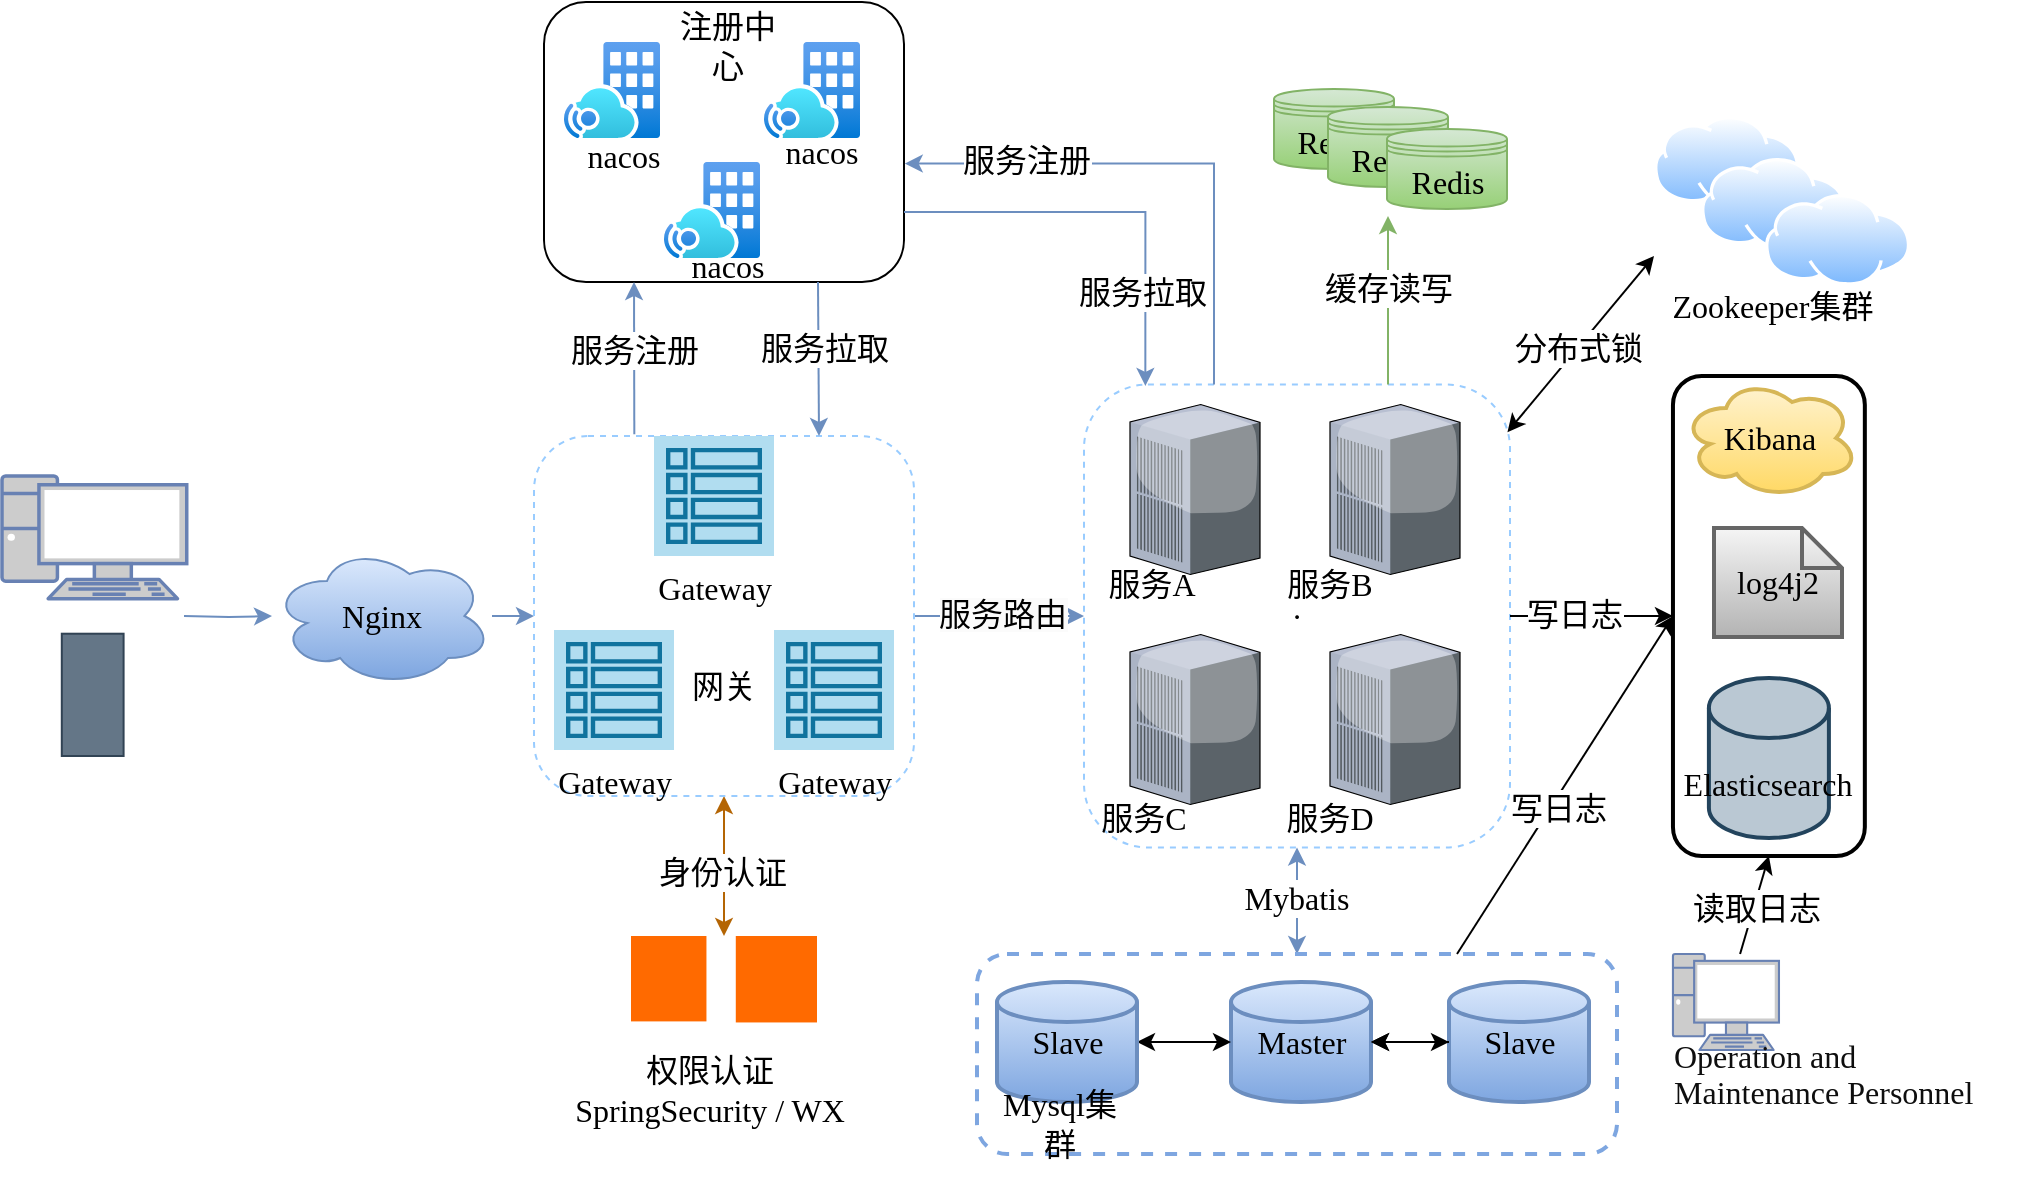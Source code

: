 <mxfile version="26.1.0">
  <diagram name="第 1 页" id="3Fu6Cyum_ohwxmZfArsV">
    <mxGraphModel dx="1237" dy="1793" grid="1" gridSize="10" guides="1" tooltips="1" connect="1" arrows="1" fold="1" page="1" pageScale="1" pageWidth="827" pageHeight="1169" math="0" shadow="0">
      <root>
        <mxCell id="0" />
        <mxCell id="1" parent="0" />
        <mxCell id="ql2Fjk31QtfPR9bqJzKU-95" style="edgeStyle=orthogonalEdgeStyle;rounded=0;orthogonalLoop=1;jettySize=auto;html=1;fillColor=#dae8fc;gradientColor=#7ea6e0;strokeColor=#6c8ebf;fontFamily=宋体;fontStyle=0;fontSize=16;" parent="1" target="ql2Fjk31QtfPR9bqJzKU-9" edge="1">
          <mxGeometry relative="1" as="geometry">
            <mxPoint x="315" y="160" as="sourcePoint" />
          </mxGeometry>
        </mxCell>
        <mxCell id="ql2Fjk31QtfPR9bqJzKU-96" style="edgeStyle=orthogonalEdgeStyle;rounded=0;orthogonalLoop=1;jettySize=auto;html=1;entryX=0;entryY=0.5;entryDx=0;entryDy=0;fillColor=#dae8fc;gradientColor=#7ea6e0;strokeColor=#6c8ebf;fontFamily=宋体;fontStyle=0;fontSize=16;" parent="1" source="ql2Fjk31QtfPR9bqJzKU-9" target="ql2Fjk31QtfPR9bqJzKU-11" edge="1">
          <mxGeometry relative="1" as="geometry" />
        </mxCell>
        <mxCell id="ql2Fjk31QtfPR9bqJzKU-9" value="Nginx" style="ellipse;shape=cloud;whiteSpace=wrap;html=1;fillColor=#dae8fc;strokeColor=#6c8ebf;gradientColor=#7ea6e0;fontFamily=Times New Roman;fontStyle=0;fontSize=16;" parent="1" vertex="1">
          <mxGeometry x="359" y="125" width="110" height="70" as="geometry" />
        </mxCell>
        <mxCell id="ql2Fjk31QtfPR9bqJzKU-20" style="rounded=0;orthogonalLoop=1;jettySize=auto;html=1;startArrow=classic;startFill=1;fillColor=#fad7ac;strokeColor=#b46504;fontFamily=宋体;fontStyle=0;fontSize=16;" parent="1" source="ql2Fjk31QtfPR9bqJzKU-11" edge="1">
          <mxGeometry relative="1" as="geometry">
            <mxPoint x="585" y="320" as="targetPoint" />
          </mxGeometry>
        </mxCell>
        <mxCell id="ql2Fjk31QtfPR9bqJzKU-100" value="身份认证" style="edgeLabel;html=1;align=center;verticalAlign=middle;resizable=0;points=[];fontFamily=宋体;fontStyle=0;fontSize=16;" parent="ql2Fjk31QtfPR9bqJzKU-20" vertex="1" connectable="0">
          <mxGeometry x="0.092" y="-1" relative="1" as="geometry">
            <mxPoint as="offset" />
          </mxGeometry>
        </mxCell>
        <mxCell id="ql2Fjk31QtfPR9bqJzKU-22" style="edgeStyle=orthogonalEdgeStyle;rounded=0;orthogonalLoop=1;jettySize=auto;html=1;entryX=0;entryY=0.5;entryDx=0;entryDy=0;fillColor=#dae8fc;gradientColor=#7ea6e0;strokeColor=#6c8ebf;fontFamily=宋体;fontStyle=0;fontSize=16;" parent="1" source="ql2Fjk31QtfPR9bqJzKU-11" target="ql2Fjk31QtfPR9bqJzKU-21" edge="1">
          <mxGeometry relative="1" as="geometry" />
        </mxCell>
        <mxCell id="ql2Fjk31QtfPR9bqJzKU-104" value="&lt;span style=&quot;background-color: rgb(251, 251, 251);&quot;&gt;服务路由&lt;/span&gt;" style="edgeLabel;html=1;align=center;verticalAlign=middle;resizable=0;points=[];fontFamily=宋体;fontStyle=0;fontSize=16;" parent="ql2Fjk31QtfPR9bqJzKU-22" vertex="1" connectable="0">
          <mxGeometry x="-0.244" y="1" relative="1" as="geometry">
            <mxPoint x="12" as="offset" />
          </mxGeometry>
        </mxCell>
        <mxCell id="ql2Fjk31QtfPR9bqJzKU-12" value="" style="group;fontFamily=宋体;fontStyle=0;fontSize=16;" parent="1" vertex="1" connectable="0">
          <mxGeometry x="224" y="90" width="92.37" height="140" as="geometry" />
        </mxCell>
        <mxCell id="ql2Fjk31QtfPR9bqJzKU-4" value="" style="fontColor=#0066CC;verticalAlign=top;verticalLabelPosition=bottom;labelPosition=center;align=center;html=1;outlineConnect=0;fillColor=#CCCCCC;strokeColor=#6881B3;gradientColor=none;gradientDirection=north;strokeWidth=2;shape=mxgraph.networks.pc;fontFamily=宋体;fontStyle=0;fontSize=16;" parent="ql2Fjk31QtfPR9bqJzKU-12" vertex="1">
          <mxGeometry width="92.37" height="61.33" as="geometry" />
        </mxCell>
        <mxCell id="ql2Fjk31QtfPR9bqJzKU-5" value="" style="sketch=0;verticalLabelPosition=bottom;sketch=0;aspect=fixed;html=1;verticalAlign=top;strokeColor=#314354;fillColor=#647687;align=center;outlineConnect=0;pointerEvents=1;shape=mxgraph.citrix2.mobile;fontColor=#ffffff;fontFamily=宋体;fontStyle=0;fontSize=16;" parent="ql2Fjk31QtfPR9bqJzKU-12" vertex="1">
          <mxGeometry x="29.9" y="78.853" width="30.893" height="61.147" as="geometry" />
        </mxCell>
        <mxCell id="ql2Fjk31QtfPR9bqJzKU-18" value="" style="group;fontFamily=宋体;fontStyle=0;fontSize=16;" parent="1" vertex="1" connectable="0">
          <mxGeometry x="538.5" y="320" width="150" height="121" as="geometry" />
        </mxCell>
        <mxCell id="ql2Fjk31QtfPR9bqJzKU-15" value="" style="points=[];aspect=fixed;html=1;align=center;shadow=0;dashed=0;fillColor=#FF6A00;strokeColor=none;shape=mxgraph.alibaba_cloud.cloud_security_center;fontFamily=宋体;fontStyle=0;fontSize=16;" parent="ql2Fjk31QtfPR9bqJzKU-18" vertex="1">
          <mxGeometry width="37.724" height="42.701" as="geometry" />
        </mxCell>
        <mxCell id="ql2Fjk31QtfPR9bqJzKU-16" value="" style="points=[];aspect=fixed;html=1;align=center;shadow=0;dashed=0;fillColor=#FF6A00;strokeColor=none;shape=mxgraph.alibaba_cloud.hsm_hardware_security_module;fontFamily=宋体;fontStyle=0;fontSize=16;" parent="ql2Fjk31QtfPR9bqJzKU-18" vertex="1">
          <mxGeometry x="52.394" width="40.606" height="43.225" as="geometry" />
        </mxCell>
        <mxCell id="ql2Fjk31QtfPR9bqJzKU-78" value="&lt;font&gt;权限认证&lt;/font&gt;&lt;div&gt;&lt;font face=&quot;Times New Roman&quot;&gt;SpringSecurity / WX&lt;/font&gt;&lt;/div&gt;" style="text;html=1;align=center;verticalAlign=middle;whiteSpace=wrap;rounded=0;fontFamily=宋体;fontStyle=0;fontSize=16;" parent="ql2Fjk31QtfPR9bqJzKU-18" vertex="1">
          <mxGeometry x="-38.5" y="60" width="155.57" height="34.5" as="geometry" />
        </mxCell>
        <mxCell id="ql2Fjk31QtfPR9bqJzKU-63" value="" style="group;fontFamily=宋体;fontStyle=0;fontSize=16;" parent="1" vertex="1" connectable="0">
          <mxGeometry x="490" y="70" width="190" height="180" as="geometry" />
        </mxCell>
        <mxCell id="ql2Fjk31QtfPR9bqJzKU-11" value="" style="rounded=1;whiteSpace=wrap;html=1;dashed=1;strokeColor=#99CCFF;fontFamily=宋体;fontStyle=0;fontSize=16;" parent="ql2Fjk31QtfPR9bqJzKU-63" vertex="1">
          <mxGeometry width="190" height="180" as="geometry" />
        </mxCell>
        <mxCell id="ql2Fjk31QtfPR9bqJzKU-54" value="&lt;font face=&quot;Times New Roman&quot;&gt;Gateway&lt;/font&gt;" style="sketch=0;outlineConnect=0;strokeColor=#10739e;fillColor=#b1ddf0;dashed=0;verticalLabelPosition=bottom;verticalAlign=top;align=center;html=1;fontSize=16;fontStyle=0;aspect=fixed;shape=mxgraph.aws4.resourceIcon;resIcon=mxgraph.aws4.table;fontFamily=宋体;" parent="ql2Fjk31QtfPR9bqJzKU-63" vertex="1">
          <mxGeometry x="60" width="60" height="60" as="geometry" />
        </mxCell>
        <mxCell id="ql2Fjk31QtfPR9bqJzKU-56" value="&lt;font face=&quot;Times New Roman&quot;&gt;Gateway&lt;/font&gt;" style="sketch=0;outlineConnect=0;strokeColor=#10739e;fillColor=#b1ddf0;dashed=0;verticalLabelPosition=bottom;verticalAlign=top;align=center;html=1;fontSize=16;fontStyle=0;aspect=fixed;shape=mxgraph.aws4.resourceIcon;resIcon=mxgraph.aws4.table;fontFamily=宋体;" parent="ql2Fjk31QtfPR9bqJzKU-63" vertex="1">
          <mxGeometry x="120" y="97" width="60" height="60" as="geometry" />
        </mxCell>
        <mxCell id="ql2Fjk31QtfPR9bqJzKU-57" value="&lt;font face=&quot;Times New Roman&quot;&gt;Gateway&lt;/font&gt;" style="sketch=0;outlineConnect=0;strokeColor=#10739e;fillColor=#b1ddf0;dashed=0;verticalLabelPosition=bottom;verticalAlign=top;align=center;html=1;fontSize=16;fontStyle=0;aspect=fixed;shape=mxgraph.aws4.resourceIcon;resIcon=mxgraph.aws4.table;fontFamily=宋体;" parent="ql2Fjk31QtfPR9bqJzKU-63" vertex="1">
          <mxGeometry x="10" y="97" width="60" height="60" as="geometry" />
        </mxCell>
        <mxCell id="ql2Fjk31QtfPR9bqJzKU-89" value="网关" style="text;html=1;align=center;verticalAlign=middle;whiteSpace=wrap;rounded=0;fontFamily=宋体;fontStyle=0;fontSize=16;" parent="ql2Fjk31QtfPR9bqJzKU-63" vertex="1">
          <mxGeometry x="65" y="110" width="60" height="30" as="geometry" />
        </mxCell>
        <mxCell id="ql2Fjk31QtfPR9bqJzKU-67" value="" style="group;fontFamily=宋体;fontStyle=0;fontSize=16;" parent="1" vertex="1" connectable="0">
          <mxGeometry x="495" y="-147" width="180" height="147" as="geometry" />
        </mxCell>
        <mxCell id="ql2Fjk31QtfPR9bqJzKU-13" value="" style="rounded=1;whiteSpace=wrap;html=1;fontFamily=宋体;fontStyle=0;fontSize=16;" parent="ql2Fjk31QtfPR9bqJzKU-67" vertex="1">
          <mxGeometry width="180" height="140" as="geometry" />
        </mxCell>
        <mxCell id="ql2Fjk31QtfPR9bqJzKU-58" value="" style="image;aspect=fixed;html=1;points=[];align=center;fontSize=16;image=img/lib/azure2/hybrid_multicloud/Azure_Operator_Nexus.svg;fontFamily=宋体;fontStyle=0" parent="ql2Fjk31QtfPR9bqJzKU-67" vertex="1">
          <mxGeometry x="10" y="20" width="48" height="48" as="geometry" />
        </mxCell>
        <mxCell id="ql2Fjk31QtfPR9bqJzKU-61" value="" style="image;aspect=fixed;html=1;points=[];align=center;fontSize=16;image=img/lib/azure2/hybrid_multicloud/Azure_Operator_Nexus.svg;fontFamily=宋体;fontStyle=0" parent="ql2Fjk31QtfPR9bqJzKU-67" vertex="1">
          <mxGeometry x="60" y="80" width="48" height="48" as="geometry" />
        </mxCell>
        <mxCell id="ql2Fjk31QtfPR9bqJzKU-62" value="" style="image;aspect=fixed;html=1;points=[];align=center;fontSize=16;image=img/lib/azure2/hybrid_multicloud/Azure_Operator_Nexus.svg;fontFamily=宋体;fontStyle=0" parent="ql2Fjk31QtfPR9bqJzKU-67" vertex="1">
          <mxGeometry x="110" y="20" width="48" height="48" as="geometry" />
        </mxCell>
        <mxCell id="ql2Fjk31QtfPR9bqJzKU-64" value="nacos" style="text;html=1;align=center;verticalAlign=middle;whiteSpace=wrap;rounded=0;fontFamily=Times New Roman;fontStyle=0;fontSize=16;" parent="ql2Fjk31QtfPR9bqJzKU-67" vertex="1">
          <mxGeometry x="10" y="60" width="60" height="34" as="geometry" />
        </mxCell>
        <mxCell id="ql2Fjk31QtfPR9bqJzKU-65" value="nacos" style="text;html=1;align=center;verticalAlign=middle;whiteSpace=wrap;rounded=0;fontFamily=Times New Roman;fontStyle=0;fontSize=16;" parent="ql2Fjk31QtfPR9bqJzKU-67" vertex="1">
          <mxGeometry x="109" y="60" width="60" height="30" as="geometry" />
        </mxCell>
        <mxCell id="ql2Fjk31QtfPR9bqJzKU-66" value="nacos" style="text;html=1;align=center;verticalAlign=middle;whiteSpace=wrap;rounded=0;fontFamily=宋体;fontStyle=0;fontSize=16;" parent="ql2Fjk31QtfPR9bqJzKU-67" vertex="1">
          <mxGeometry x="62" y="117" width="60" height="30" as="geometry" />
        </mxCell>
        <mxCell id="ql2Fjk31QtfPR9bqJzKU-79" value="&lt;font&gt;注册中心&lt;/font&gt;" style="text;html=1;align=center;verticalAlign=middle;whiteSpace=wrap;rounded=0;fontFamily=宋体;fontStyle=0;fontSize=16;" parent="ql2Fjk31QtfPR9bqJzKU-67" vertex="1">
          <mxGeometry x="62" y="7" width="60" height="30" as="geometry" />
        </mxCell>
        <mxCell id="ql2Fjk31QtfPR9bqJzKU-94" value="" style="group;fontFamily=宋体;fontStyle=0;fontSize=16;" parent="1" vertex="1" connectable="0">
          <mxGeometry x="765" y="44.25" width="213" height="231.5" as="geometry" />
        </mxCell>
        <mxCell id="ql2Fjk31QtfPR9bqJzKU-21" value="·" style="rounded=1;whiteSpace=wrap;html=1;dashed=1;strokeColor=#99CCFF;fontFamily=宋体;fontStyle=0;fontSize=16;" parent="ql2Fjk31QtfPR9bqJzKU-94" vertex="1">
          <mxGeometry width="213" height="231.5" as="geometry" />
        </mxCell>
        <mxCell id="ql2Fjk31QtfPR9bqJzKU-73" value="" style="verticalLabelPosition=bottom;sketch=0;aspect=fixed;html=1;verticalAlign=top;strokeColor=none;align=center;outlineConnect=0;shape=mxgraph.citrix.pbx_server;fontFamily=宋体;fontStyle=0;fontSize=16;" parent="ql2Fjk31QtfPR9bqJzKU-94" vertex="1">
          <mxGeometry x="123" y="10" width="65" height="85" as="geometry" />
        </mxCell>
        <mxCell id="ql2Fjk31QtfPR9bqJzKU-76" value="" style="verticalLabelPosition=bottom;sketch=0;aspect=fixed;html=1;verticalAlign=top;strokeColor=none;align=center;outlineConnect=0;shape=mxgraph.citrix.pbx_server;fontFamily=宋体;fontStyle=0;fontSize=16;" parent="ql2Fjk31QtfPR9bqJzKU-94" vertex="1">
          <mxGeometry x="23" y="125" width="65" height="85" as="geometry" />
        </mxCell>
        <mxCell id="ql2Fjk31QtfPR9bqJzKU-75" value="" style="verticalLabelPosition=bottom;sketch=0;aspect=fixed;html=1;verticalAlign=top;strokeColor=none;align=center;outlineConnect=0;shape=mxgraph.citrix.pbx_server;fontFamily=宋体;fontStyle=0;fontSize=16;" parent="ql2Fjk31QtfPR9bqJzKU-94" vertex="1">
          <mxGeometry x="23" y="10" width="65" height="85" as="geometry" />
        </mxCell>
        <mxCell id="ql2Fjk31QtfPR9bqJzKU-77" value="" style="verticalLabelPosition=bottom;sketch=0;aspect=fixed;html=1;verticalAlign=top;strokeColor=none;align=center;outlineConnect=0;shape=mxgraph.citrix.pbx_server;fontFamily=宋体;fontStyle=0;fontSize=16;" parent="ql2Fjk31QtfPR9bqJzKU-94" vertex="1">
          <mxGeometry x="123" y="125" width="65" height="85" as="geometry" />
        </mxCell>
        <mxCell id="ql2Fjk31QtfPR9bqJzKU-90" value="&lt;font&gt;服务&lt;/font&gt;A" style="text;html=1;align=center;verticalAlign=middle;whiteSpace=wrap;rounded=0;fontFamily=宋体;fontStyle=0;fontSize=16;" parent="ql2Fjk31QtfPR9bqJzKU-94" vertex="1">
          <mxGeometry x="4" y="85" width="60" height="30" as="geometry" />
        </mxCell>
        <mxCell id="ql2Fjk31QtfPR9bqJzKU-91" value="&lt;font&gt;服务&lt;/font&gt;B" style="text;html=1;align=center;verticalAlign=middle;whiteSpace=wrap;rounded=0;fontFamily=宋体;fontStyle=0;fontSize=16;" parent="ql2Fjk31QtfPR9bqJzKU-94" vertex="1">
          <mxGeometry x="93" y="85" width="60" height="30" as="geometry" />
        </mxCell>
        <mxCell id="ql2Fjk31QtfPR9bqJzKU-92" value="&lt;font&gt;服务&lt;/font&gt;C" style="text;html=1;align=center;verticalAlign=middle;whiteSpace=wrap;rounded=0;fontFamily=宋体;fontStyle=0;fontSize=16;" parent="ql2Fjk31QtfPR9bqJzKU-94" vertex="1">
          <mxGeometry y="201.5" width="60" height="30" as="geometry" />
        </mxCell>
        <mxCell id="ql2Fjk31QtfPR9bqJzKU-93" value="&lt;font&gt;服务&lt;/font&gt;D" style="text;html=1;align=center;verticalAlign=middle;whiteSpace=wrap;rounded=0;fontFamily=宋体;fontStyle=0;fontSize=16;" parent="ql2Fjk31QtfPR9bqJzKU-94" vertex="1">
          <mxGeometry x="93" y="201.5" width="60" height="30" as="geometry" />
        </mxCell>
        <mxCell id="ql2Fjk31QtfPR9bqJzKU-97" style="rounded=0;orthogonalLoop=1;jettySize=auto;html=1;entryX=0.25;entryY=1;entryDx=0;entryDy=0;exitX=0.264;exitY=-0.005;exitDx=0;exitDy=0;exitPerimeter=0;fillColor=#dae8fc;gradientColor=#7ea6e0;strokeColor=#6c8ebf;fontFamily=宋体;fontStyle=0;fontSize=16;" parent="1" source="ql2Fjk31QtfPR9bqJzKU-11" target="ql2Fjk31QtfPR9bqJzKU-13" edge="1">
          <mxGeometry relative="1" as="geometry" />
        </mxCell>
        <mxCell id="ql2Fjk31QtfPR9bqJzKU-102" value="服务注册" style="edgeLabel;html=1;align=center;verticalAlign=middle;resizable=0;points=[];fontFamily=宋体;fontStyle=0;fontSize=16;" parent="ql2Fjk31QtfPR9bqJzKU-97" vertex="1" connectable="0">
          <mxGeometry x="0.111" relative="1" as="geometry">
            <mxPoint as="offset" />
          </mxGeometry>
        </mxCell>
        <mxCell id="ql2Fjk31QtfPR9bqJzKU-99" style="rounded=0;orthogonalLoop=1;jettySize=auto;html=1;entryX=0.75;entryY=0;entryDx=0;entryDy=0;exitX=0.75;exitY=0;exitDx=0;exitDy=0;fillColor=#dae8fc;gradientColor=#7ea6e0;strokeColor=#6c8ebf;fontFamily=宋体;fontStyle=0;fontSize=16;" parent="1" target="ql2Fjk31QtfPR9bqJzKU-11" edge="1">
          <mxGeometry relative="1" as="geometry">
            <mxPoint x="632" y="-7" as="sourcePoint" />
            <mxPoint x="630" y="70" as="targetPoint" />
          </mxGeometry>
        </mxCell>
        <mxCell id="ql2Fjk31QtfPR9bqJzKU-101" value="服务拉取" style="edgeLabel;html=1;align=center;verticalAlign=middle;resizable=0;points=[];fontFamily=宋体;fontStyle=0;fontSize=16;" parent="ql2Fjk31QtfPR9bqJzKU-99" vertex="1" connectable="0">
          <mxGeometry x="-0.162" y="3" relative="1" as="geometry">
            <mxPoint as="offset" />
          </mxGeometry>
        </mxCell>
        <mxCell id="ql2Fjk31QtfPR9bqJzKU-117" value="" style="group;fontFamily=Times New Roman;fontStyle=0;fontSize=16;" parent="1" vertex="1" connectable="0">
          <mxGeometry x="860" y="-103.5" width="116.5" height="60" as="geometry" />
        </mxCell>
        <mxCell id="ql2Fjk31QtfPR9bqJzKU-110" value="Redis" style="shape=datastore;whiteSpace=wrap;html=1;fillColor=#d5e8d4;gradientColor=#97d077;strokeColor=#82b366;fontFamily=Times New Roman;fontStyle=0;fontSize=16;" parent="ql2Fjk31QtfPR9bqJzKU-117" vertex="1">
          <mxGeometry width="60" height="40" as="geometry" />
        </mxCell>
        <mxCell id="ql2Fjk31QtfPR9bqJzKU-115" value="Redis" style="shape=datastore;whiteSpace=wrap;html=1;fillColor=#d5e8d4;gradientColor=#97d077;strokeColor=#82b366;fontFamily=Times New Roman;fontStyle=0;fontSize=16;" parent="ql2Fjk31QtfPR9bqJzKU-117" vertex="1">
          <mxGeometry x="27" y="9" width="60" height="40" as="geometry" />
        </mxCell>
        <mxCell id="ql2Fjk31QtfPR9bqJzKU-116" value="Redis" style="shape=datastore;whiteSpace=wrap;html=1;fillColor=#d5e8d4;gradientColor=#97d077;strokeColor=#82b366;fontFamily=Times New Roman;fontStyle=0;fontSize=16;" parent="ql2Fjk31QtfPR9bqJzKU-117" vertex="1">
          <mxGeometry x="56.5" y="20" width="60" height="40" as="geometry" />
        </mxCell>
        <mxCell id="ql2Fjk31QtfPR9bqJzKU-120" style="edgeStyle=orthogonalEdgeStyle;rounded=0;orthogonalLoop=1;jettySize=auto;html=1;exitX=1;exitY=0.75;exitDx=0;exitDy=0;entryX=0.144;entryY=0.003;entryDx=0;entryDy=0;entryPerimeter=0;fillColor=#dae8fc;gradientColor=#7ea6e0;strokeColor=#6c8ebf;fontFamily=宋体;fontStyle=0;fontSize=16;" parent="1" source="ql2Fjk31QtfPR9bqJzKU-13" target="ql2Fjk31QtfPR9bqJzKU-21" edge="1">
          <mxGeometry relative="1" as="geometry" />
        </mxCell>
        <mxCell id="ql2Fjk31QtfPR9bqJzKU-122" value="服务拉取" style="edgeLabel;html=1;align=center;verticalAlign=middle;resizable=0;points=[];fontFamily=宋体;fontStyle=0;fontSize=16;" parent="ql2Fjk31QtfPR9bqJzKU-120" vertex="1" connectable="0">
          <mxGeometry x="-0.585" y="-2" relative="1" as="geometry">
            <mxPoint x="76" y="38" as="offset" />
          </mxGeometry>
        </mxCell>
        <mxCell id="ql2Fjk31QtfPR9bqJzKU-121" style="edgeStyle=orthogonalEdgeStyle;rounded=0;orthogonalLoop=1;jettySize=auto;html=1;entryX=1.002;entryY=0.577;entryDx=0;entryDy=0;entryPerimeter=0;fillColor=#dae8fc;gradientColor=#7ea6e0;strokeColor=#6c8ebf;fontFamily=宋体;fontStyle=0;fontSize=16;" parent="1" source="ql2Fjk31QtfPR9bqJzKU-21" target="ql2Fjk31QtfPR9bqJzKU-13" edge="1">
          <mxGeometry relative="1" as="geometry">
            <Array as="points">
              <mxPoint x="830" y="-66" />
            </Array>
          </mxGeometry>
        </mxCell>
        <mxCell id="ql2Fjk31QtfPR9bqJzKU-123" value="服务注册" style="edgeLabel;html=1;align=center;verticalAlign=middle;resizable=0;points=[];fontFamily=宋体;fontStyle=0;fontSize=16;" parent="ql2Fjk31QtfPR9bqJzKU-121" vertex="1" connectable="0">
          <mxGeometry x="0.543" y="-2" relative="1" as="geometry">
            <mxPoint as="offset" />
          </mxGeometry>
        </mxCell>
        <mxCell id="ql2Fjk31QtfPR9bqJzKU-125" style="edgeStyle=orthogonalEdgeStyle;rounded=0;orthogonalLoop=1;jettySize=auto;html=1;fillColor=#d5e8d4;gradientColor=#97d077;strokeColor=#82b366;fontFamily=宋体;fontStyle=0;fontSize=16;" parent="1" source="ql2Fjk31QtfPR9bqJzKU-21" edge="1">
          <mxGeometry relative="1" as="geometry">
            <mxPoint x="917" y="-40" as="targetPoint" />
            <Array as="points">
              <mxPoint x="917" y="20" />
              <mxPoint x="917" y="20" />
            </Array>
          </mxGeometry>
        </mxCell>
        <mxCell id="ql2Fjk31QtfPR9bqJzKU-126" value="缓存读写" style="edgeLabel;html=1;align=center;verticalAlign=middle;resizable=0;points=[];fontFamily=宋体;fontStyle=0;fontSize=16;" parent="ql2Fjk31QtfPR9bqJzKU-125" vertex="1" connectable="0">
          <mxGeometry x="0.15" relative="1" as="geometry">
            <mxPoint as="offset" />
          </mxGeometry>
        </mxCell>
        <mxCell id="ql2Fjk31QtfPR9bqJzKU-144" style="edgeStyle=orthogonalEdgeStyle;rounded=0;orthogonalLoop=1;jettySize=auto;html=1;entryX=0.5;entryY=0;entryDx=0;entryDy=0;fontFamily=宋体;fontSize=16;fontColor=default;startArrow=classic;startFill=1;fillColor=#dae8fc;gradientColor=#7ea6e0;strokeColor=#6c8ebf;fontStyle=0" parent="1" source="ql2Fjk31QtfPR9bqJzKU-21" target="ql2Fjk31QtfPR9bqJzKU-139" edge="1">
          <mxGeometry relative="1" as="geometry" />
        </mxCell>
        <mxCell id="ql2Fjk31QtfPR9bqJzKU-145" value="Mybatis" style="edgeLabel;html=1;align=center;verticalAlign=middle;resizable=0;points=[];strokeColor=default;strokeWidth=2;fontFamily=Times New Roman;fontSize=16;fontColor=default;fillColor=default;fontStyle=0" parent="ql2Fjk31QtfPR9bqJzKU-144" vertex="1" connectable="0">
          <mxGeometry x="-0.22" y="-1" relative="1" as="geometry">
            <mxPoint y="4" as="offset" />
          </mxGeometry>
        </mxCell>
        <mxCell id="ql2Fjk31QtfPR9bqJzKU-149" value="" style="group;fontFamily=宋体;fontStyle=0;fontSize=16;" parent="1" vertex="1" connectable="0">
          <mxGeometry x="711.5" y="329" width="320" height="100" as="geometry" />
        </mxCell>
        <mxCell id="ql2Fjk31QtfPR9bqJzKU-139" value="" style="rounded=1;whiteSpace=wrap;html=1;strokeColor=#7EA6E0;strokeWidth=2;align=center;verticalAlign=middle;fontFamily=宋体;fontSize=16;fontColor=default;fillColor=default;dashed=1;fontStyle=0" parent="ql2Fjk31QtfPR9bqJzKU-149" vertex="1">
          <mxGeometry width="320" height="100" as="geometry" />
        </mxCell>
        <mxCell id="ql2Fjk31QtfPR9bqJzKU-129" value="Master" style="strokeWidth=2;html=1;shape=mxgraph.flowchart.database;whiteSpace=wrap;fillColor=#dae8fc;gradientColor=#7ea6e0;strokeColor=#6c8ebf;fontFamily=Times New Roman;fontStyle=0;fontSize=16;" parent="ql2Fjk31QtfPR9bqJzKU-149" vertex="1">
          <mxGeometry x="127" y="14" width="70" height="60" as="geometry" />
        </mxCell>
        <mxCell id="ql2Fjk31QtfPR9bqJzKU-134" value="" style="edgeStyle=orthogonalEdgeStyle;rounded=0;orthogonalLoop=1;jettySize=auto;html=1;fontFamily=宋体;fontSize=16;fontColor=default;startArrow=classic;startFill=1;fontStyle=0" parent="ql2Fjk31QtfPR9bqJzKU-149" source="ql2Fjk31QtfPR9bqJzKU-130" target="ql2Fjk31QtfPR9bqJzKU-129" edge="1">
          <mxGeometry relative="1" as="geometry" />
        </mxCell>
        <mxCell id="ql2Fjk31QtfPR9bqJzKU-130" value="Slave" style="strokeWidth=2;html=1;shape=mxgraph.flowchart.database;whiteSpace=wrap;fillColor=#dae8fc;gradientColor=#7ea6e0;strokeColor=#6c8ebf;fontFamily=Times New Roman;fontStyle=0;fontSize=16;" parent="ql2Fjk31QtfPR9bqJzKU-149" vertex="1">
          <mxGeometry x="10" y="14" width="70" height="60" as="geometry" />
        </mxCell>
        <mxCell id="ql2Fjk31QtfPR9bqJzKU-133" value="Slave" style="strokeWidth=2;html=1;shape=mxgraph.flowchart.database;whiteSpace=wrap;fillColor=#dae8fc;gradientColor=#7ea6e0;strokeColor=#6c8ebf;fontFamily=Times New Roman;fontStyle=0;fontSize=16;" parent="ql2Fjk31QtfPR9bqJzKU-149" vertex="1">
          <mxGeometry x="236" y="14" width="70" height="60" as="geometry" />
        </mxCell>
        <mxCell id="ql2Fjk31QtfPR9bqJzKU-142" value="Mysql&lt;font face=&quot;宋体&quot;&gt;集群&lt;/font&gt;" style="text;html=1;align=center;verticalAlign=middle;whiteSpace=wrap;rounded=0;fontFamily=Times New Roman;fontSize=16;fontColor=default;fontStyle=0" parent="ql2Fjk31QtfPR9bqJzKU-149" vertex="1">
          <mxGeometry x="6" y="72" width="70" height="26" as="geometry" />
        </mxCell>
        <mxCell id="ql2Fjk31QtfPR9bqJzKU-135" value="" style="edgeStyle=orthogonalEdgeStyle;rounded=0;orthogonalLoop=1;jettySize=auto;html=1;fontFamily=宋体;fontSize=16;fontColor=default;fontStyle=0" parent="ql2Fjk31QtfPR9bqJzKU-149" source="ql2Fjk31QtfPR9bqJzKU-133" target="ql2Fjk31QtfPR9bqJzKU-129" edge="1">
          <mxGeometry relative="1" as="geometry" />
        </mxCell>
        <mxCell id="ql2Fjk31QtfPR9bqJzKU-136" value="" style="edgeStyle=orthogonalEdgeStyle;rounded=0;orthogonalLoop=1;jettySize=auto;html=1;fontFamily=宋体;fontSize=16;fontColor=default;startArrow=classic;startFill=1;fontStyle=0" parent="ql2Fjk31QtfPR9bqJzKU-149" source="ql2Fjk31QtfPR9bqJzKU-133" target="ql2Fjk31QtfPR9bqJzKU-129" edge="1">
          <mxGeometry relative="1" as="geometry" />
        </mxCell>
        <mxCell id="ql2Fjk31QtfPR9bqJzKU-154" value="" style="group;fontFamily=宋体;fontStyle=0;fontSize=16;" parent="1" vertex="1" connectable="0">
          <mxGeometry x="1050" y="-90" width="128.12" height="104.75" as="geometry" />
        </mxCell>
        <mxCell id="ql2Fjk31QtfPR9bqJzKU-150" value="" style="image;aspect=fixed;perimeter=ellipsePerimeter;html=1;align=center;shadow=0;dashed=0;spacingTop=3;image=img/lib/active_directory/internet_cloud.svg;strokeColor=default;strokeWidth=2;verticalAlign=middle;fontFamily=宋体;fontSize=16;fontColor=default;fillColor=default;fontStyle=0" parent="ql2Fjk31QtfPR9bqJzKU-154" vertex="1">
          <mxGeometry width="72.62" height="45.75" as="geometry" />
        </mxCell>
        <mxCell id="ql2Fjk31QtfPR9bqJzKU-151" value="" style="image;aspect=fixed;perimeter=ellipsePerimeter;html=1;align=center;shadow=0;dashed=0;spacingTop=3;image=img/lib/active_directory/internet_cloud.svg;strokeColor=default;strokeWidth=2;verticalAlign=middle;fontFamily=宋体;fontSize=16;fontColor=default;fillColor=default;fontStyle=0" parent="ql2Fjk31QtfPR9bqJzKU-154" vertex="1">
          <mxGeometry x="23.5" y="21" width="72.62" height="45.75" as="geometry" />
        </mxCell>
        <mxCell id="ql2Fjk31QtfPR9bqJzKU-152" value="" style="image;aspect=fixed;perimeter=ellipsePerimeter;html=1;align=center;shadow=0;dashed=0;spacingTop=3;image=img/lib/active_directory/internet_cloud.svg;strokeColor=default;strokeWidth=2;verticalAlign=middle;fontFamily=宋体;fontSize=16;fontColor=default;fillColor=default;fontStyle=0" parent="ql2Fjk31QtfPR9bqJzKU-154" vertex="1">
          <mxGeometry x="55.5" y="39" width="72.62" height="45.75" as="geometry" />
        </mxCell>
        <mxCell id="ql2Fjk31QtfPR9bqJzKU-153" value="&lt;font face=&quot;Times New Roman&quot;&gt;Zookeeper&lt;/font&gt;&lt;font&gt;集群&lt;/font&gt;" style="text;html=1;align=center;verticalAlign=middle;whiteSpace=wrap;rounded=0;fontFamily=宋体;fontSize=16;fontColor=default;fontStyle=0" parent="ql2Fjk31QtfPR9bqJzKU-154" vertex="1">
          <mxGeometry x="8.31" y="84.75" width="103" height="20" as="geometry" />
        </mxCell>
        <mxCell id="ql2Fjk31QtfPR9bqJzKU-156" value="" style="endArrow=classic;html=1;rounded=0;fontFamily=宋体;fontSize=16;fontColor=default;exitX=0.994;exitY=0.103;exitDx=0;exitDy=0;exitPerimeter=0;startArrow=classic;startFill=1;fontStyle=0" parent="1" source="ql2Fjk31QtfPR9bqJzKU-21" edge="1">
          <mxGeometry width="50" height="50" relative="1" as="geometry">
            <mxPoint x="950" y="150" as="sourcePoint" />
            <mxPoint x="1050" y="-20" as="targetPoint" />
          </mxGeometry>
        </mxCell>
        <mxCell id="ql2Fjk31QtfPR9bqJzKU-157" value="分布式锁" style="edgeLabel;html=1;align=center;verticalAlign=middle;resizable=0;points=[];strokeColor=default;strokeWidth=2;fontFamily=宋体;fontSize=16;fontColor=default;fillColor=default;fontStyle=0" parent="ql2Fjk31QtfPR9bqJzKU-156" vertex="1" connectable="0">
          <mxGeometry x="-0.044" relative="1" as="geometry">
            <mxPoint as="offset" />
          </mxGeometry>
        </mxCell>
        <mxCell id="ql2Fjk31QtfPR9bqJzKU-166" style="rounded=0;orthogonalLoop=1;jettySize=auto;html=1;entryX=0;entryY=0.5;entryDx=0;entryDy=0;fontFamily=宋体;fontSize=16;fontColor=default;fontStyle=0" parent="1" source="ql2Fjk31QtfPR9bqJzKU-21" target="ql2Fjk31QtfPR9bqJzKU-160" edge="1">
          <mxGeometry relative="1" as="geometry" />
        </mxCell>
        <mxCell id="ql2Fjk31QtfPR9bqJzKU-168" value="写日志" style="edgeLabel;html=1;align=center;verticalAlign=middle;resizable=0;points=[];strokeColor=default;strokeWidth=2;fontFamily=宋体;fontSize=16;fontColor=default;fillColor=default;fontStyle=0" parent="ql2Fjk31QtfPR9bqJzKU-166" vertex="1" connectable="0">
          <mxGeometry x="-0.263" y="-2" relative="1" as="geometry">
            <mxPoint x="2" y="-3" as="offset" />
          </mxGeometry>
        </mxCell>
        <mxCell id="ql2Fjk31QtfPR9bqJzKU-167" value="" style="group;fontFamily=Times New Roman;fontStyle=0;fontSize=16;" parent="1" vertex="1" connectable="0">
          <mxGeometry x="1059.48" y="40" width="95.94" height="240" as="geometry" />
        </mxCell>
        <mxCell id="ql2Fjk31QtfPR9bqJzKU-160" value="" style="rounded=1;whiteSpace=wrap;html=1;strokeColor=default;strokeWidth=2;align=center;verticalAlign=middle;fontFamily=宋体;fontSize=16;fontColor=default;fillColor=default;fontStyle=0" parent="ql2Fjk31QtfPR9bqJzKU-167" vertex="1">
          <mxGeometry width="95.94" height="240" as="geometry" />
        </mxCell>
        <mxCell id="ql2Fjk31QtfPR9bqJzKU-162" value="Elasticsearch" style="shape=cylinder3;whiteSpace=wrap;html=1;boundedLbl=1;backgroundOutline=1;size=15;strokeColor=#23445d;strokeWidth=2;align=center;verticalAlign=middle;fontFamily=Times New Roman;fontSize=16;fillColor=#bac8d3;fontStyle=0" parent="ql2Fjk31QtfPR9bqJzKU-167" vertex="1">
          <mxGeometry x="17.97" y="151" width="60" height="80" as="geometry" />
        </mxCell>
        <mxCell id="ql2Fjk31QtfPR9bqJzKU-163" value="log4j2" style="shape=note;size=20;whiteSpace=wrap;html=1;strokeColor=#666666;strokeWidth=2;align=center;verticalAlign=middle;fontFamily=Times New Roman;fontSize=16;fillColor=#f5f5f5;gradientColor=#b3b3b3;fontStyle=0" parent="ql2Fjk31QtfPR9bqJzKU-167" vertex="1">
          <mxGeometry x="20.52" y="76" width="64" height="54.5" as="geometry" />
        </mxCell>
        <mxCell id="ql2Fjk31QtfPR9bqJzKU-165" value="Kibana" style="ellipse;shape=cloud;whiteSpace=wrap;html=1;strokeColor=#d6b656;strokeWidth=2;align=center;verticalAlign=middle;fontFamily=Times New Roman;fontSize=16;fillColor=#fff2cc;gradientColor=#ffd966;fontStyle=0" parent="ql2Fjk31QtfPR9bqJzKU-167" vertex="1">
          <mxGeometry x="4.58" y="1" width="88" height="60" as="geometry" />
        </mxCell>
        <mxCell id="ql2Fjk31QtfPR9bqJzKU-170" style="rounded=0;orthogonalLoop=1;jettySize=auto;html=1;entryX=0.5;entryY=1;entryDx=0;entryDy=0;fontFamily=宋体;fontSize=16;fontColor=default;fontStyle=0" parent="1" source="ql2Fjk31QtfPR9bqJzKU-169" target="ql2Fjk31QtfPR9bqJzKU-160" edge="1">
          <mxGeometry relative="1" as="geometry" />
        </mxCell>
        <mxCell id="ql2Fjk31QtfPR9bqJzKU-172" value="读取日志" style="edgeLabel;html=1;align=center;verticalAlign=middle;resizable=0;points=[];strokeColor=default;strokeWidth=2;fontFamily=宋体;fontSize=16;fontColor=default;fillColor=default;fontStyle=0" parent="ql2Fjk31QtfPR9bqJzKU-170" vertex="1" connectable="0">
          <mxGeometry x="-0.037" y="-1" relative="1" as="geometry">
            <mxPoint as="offset" />
          </mxGeometry>
        </mxCell>
        <mxCell id="ql2Fjk31QtfPR9bqJzKU-169" value="" style="fontColor=#0066CC;verticalAlign=top;verticalLabelPosition=bottom;labelPosition=center;align=center;html=1;outlineConnect=0;fillColor=#CCCCCC;strokeColor=#6881B3;gradientColor=none;gradientDirection=north;strokeWidth=2;shape=mxgraph.networks.pc;fontFamily=宋体;fontSize=16;fontStyle=0" parent="1" vertex="1">
          <mxGeometry x="1059.48" y="329" width="53" height="48" as="geometry" />
        </mxCell>
        <mxCell id="ql2Fjk31QtfPR9bqJzKU-171" value="&lt;p class=&quot;p1&quot; style=&quot;margin: 0px; font-variant-numeric: normal; font-variant-east-asian: normal; font-variant-alternates: normal; font-size-adjust: none; font-kerning: auto; font-optical-sizing: auto; font-feature-settings: normal; font-variation-settings: normal; font-variant-position: normal; font-variant-emoji: normal; font-stretch: normal; line-height: normal; color: rgb(14, 14, 14); text-align: start;&quot;&gt;&lt;font&gt;Operation and Maintenance Personnel&lt;/font&gt;&lt;/p&gt;" style="text;html=1;align=center;verticalAlign=middle;whiteSpace=wrap;rounded=0;fontFamily=Times New Roman;fontSize=16;fontColor=default;fontStyle=0" parent="1" vertex="1">
          <mxGeometry x="1059.48" y="377" width="178" height="24" as="geometry" />
        </mxCell>
        <mxCell id="ql2Fjk31QtfPR9bqJzKU-175" value="" style="endArrow=classic;html=1;rounded=0;fontFamily=宋体;fontSize=16;fontColor=default;entryX=0;entryY=0.5;entryDx=0;entryDy=0;exitX=0.75;exitY=0;exitDx=0;exitDy=0;fontStyle=0" parent="1" source="ql2Fjk31QtfPR9bqJzKU-139" target="ql2Fjk31QtfPR9bqJzKU-160" edge="1">
          <mxGeometry width="50" height="50" relative="1" as="geometry">
            <mxPoint x="950" y="240" as="sourcePoint" />
            <mxPoint x="1000" y="190" as="targetPoint" />
          </mxGeometry>
        </mxCell>
        <mxCell id="ql2Fjk31QtfPR9bqJzKU-176" value="写日志" style="edgeLabel;html=1;align=center;verticalAlign=middle;resizable=0;points=[];strokeColor=default;strokeWidth=2;fontFamily=宋体;fontSize=16;fontColor=default;fillColor=default;fontStyle=0" parent="ql2Fjk31QtfPR9bqJzKU-175" vertex="1" connectable="0">
          <mxGeometry x="-0.157" y="4" relative="1" as="geometry">
            <mxPoint x="8" as="offset" />
          </mxGeometry>
        </mxCell>
      </root>
    </mxGraphModel>
  </diagram>
</mxfile>
